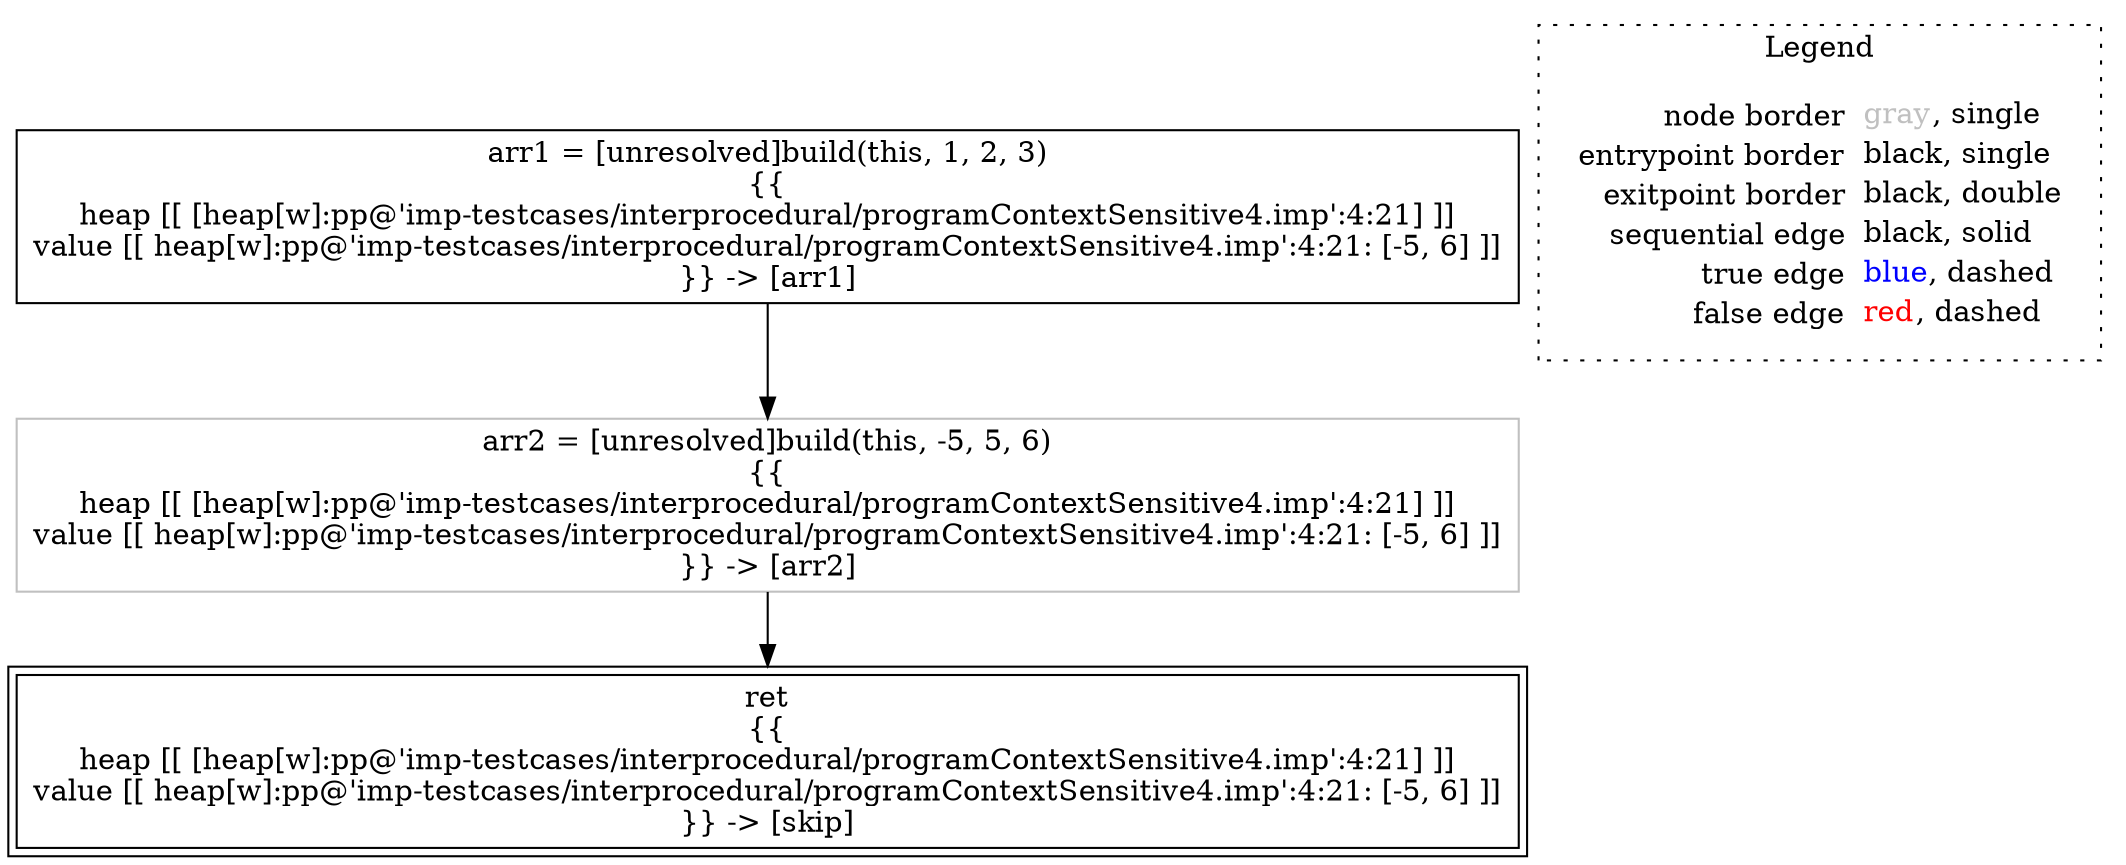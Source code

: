 digraph {
	"node0" [shape="rect",color="black",label=<arr1 = [unresolved]build(this, 1, 2, 3)<BR/>{{<BR/>heap [[ [heap[w]:pp@'imp-testcases/interprocedural/programContextSensitive4.imp':4:21] ]]<BR/>value [[ heap[w]:pp@'imp-testcases/interprocedural/programContextSensitive4.imp':4:21: [-5, 6] ]]<BR/>}} -&gt; [arr1]>];
	"node1" [shape="rect",color="gray",label=<arr2 = [unresolved]build(this, -5, 5, 6)<BR/>{{<BR/>heap [[ [heap[w]:pp@'imp-testcases/interprocedural/programContextSensitive4.imp':4:21] ]]<BR/>value [[ heap[w]:pp@'imp-testcases/interprocedural/programContextSensitive4.imp':4:21: [-5, 6] ]]<BR/>}} -&gt; [arr2]>];
	"node2" [shape="rect",color="black",peripheries="2",label=<ret<BR/>{{<BR/>heap [[ [heap[w]:pp@'imp-testcases/interprocedural/programContextSensitive4.imp':4:21] ]]<BR/>value [[ heap[w]:pp@'imp-testcases/interprocedural/programContextSensitive4.imp':4:21: [-5, 6] ]]<BR/>}} -&gt; [skip]>];
	"node0" -> "node1" [color="black"];
	"node1" -> "node2" [color="black"];
subgraph cluster_legend {
	label="Legend";
	style=dotted;
	node [shape=plaintext];
	"legend" [label=<<table border="0" cellpadding="2" cellspacing="0" cellborder="0"><tr><td align="right">node border&nbsp;</td><td align="left"><font color="gray">gray</font>, single</td></tr><tr><td align="right">entrypoint border&nbsp;</td><td align="left"><font color="black">black</font>, single</td></tr><tr><td align="right">exitpoint border&nbsp;</td><td align="left"><font color="black">black</font>, double</td></tr><tr><td align="right">sequential edge&nbsp;</td><td align="left"><font color="black">black</font>, solid</td></tr><tr><td align="right">true edge&nbsp;</td><td align="left"><font color="blue">blue</font>, dashed</td></tr><tr><td align="right">false edge&nbsp;</td><td align="left"><font color="red">red</font>, dashed</td></tr></table>>];
}

}
